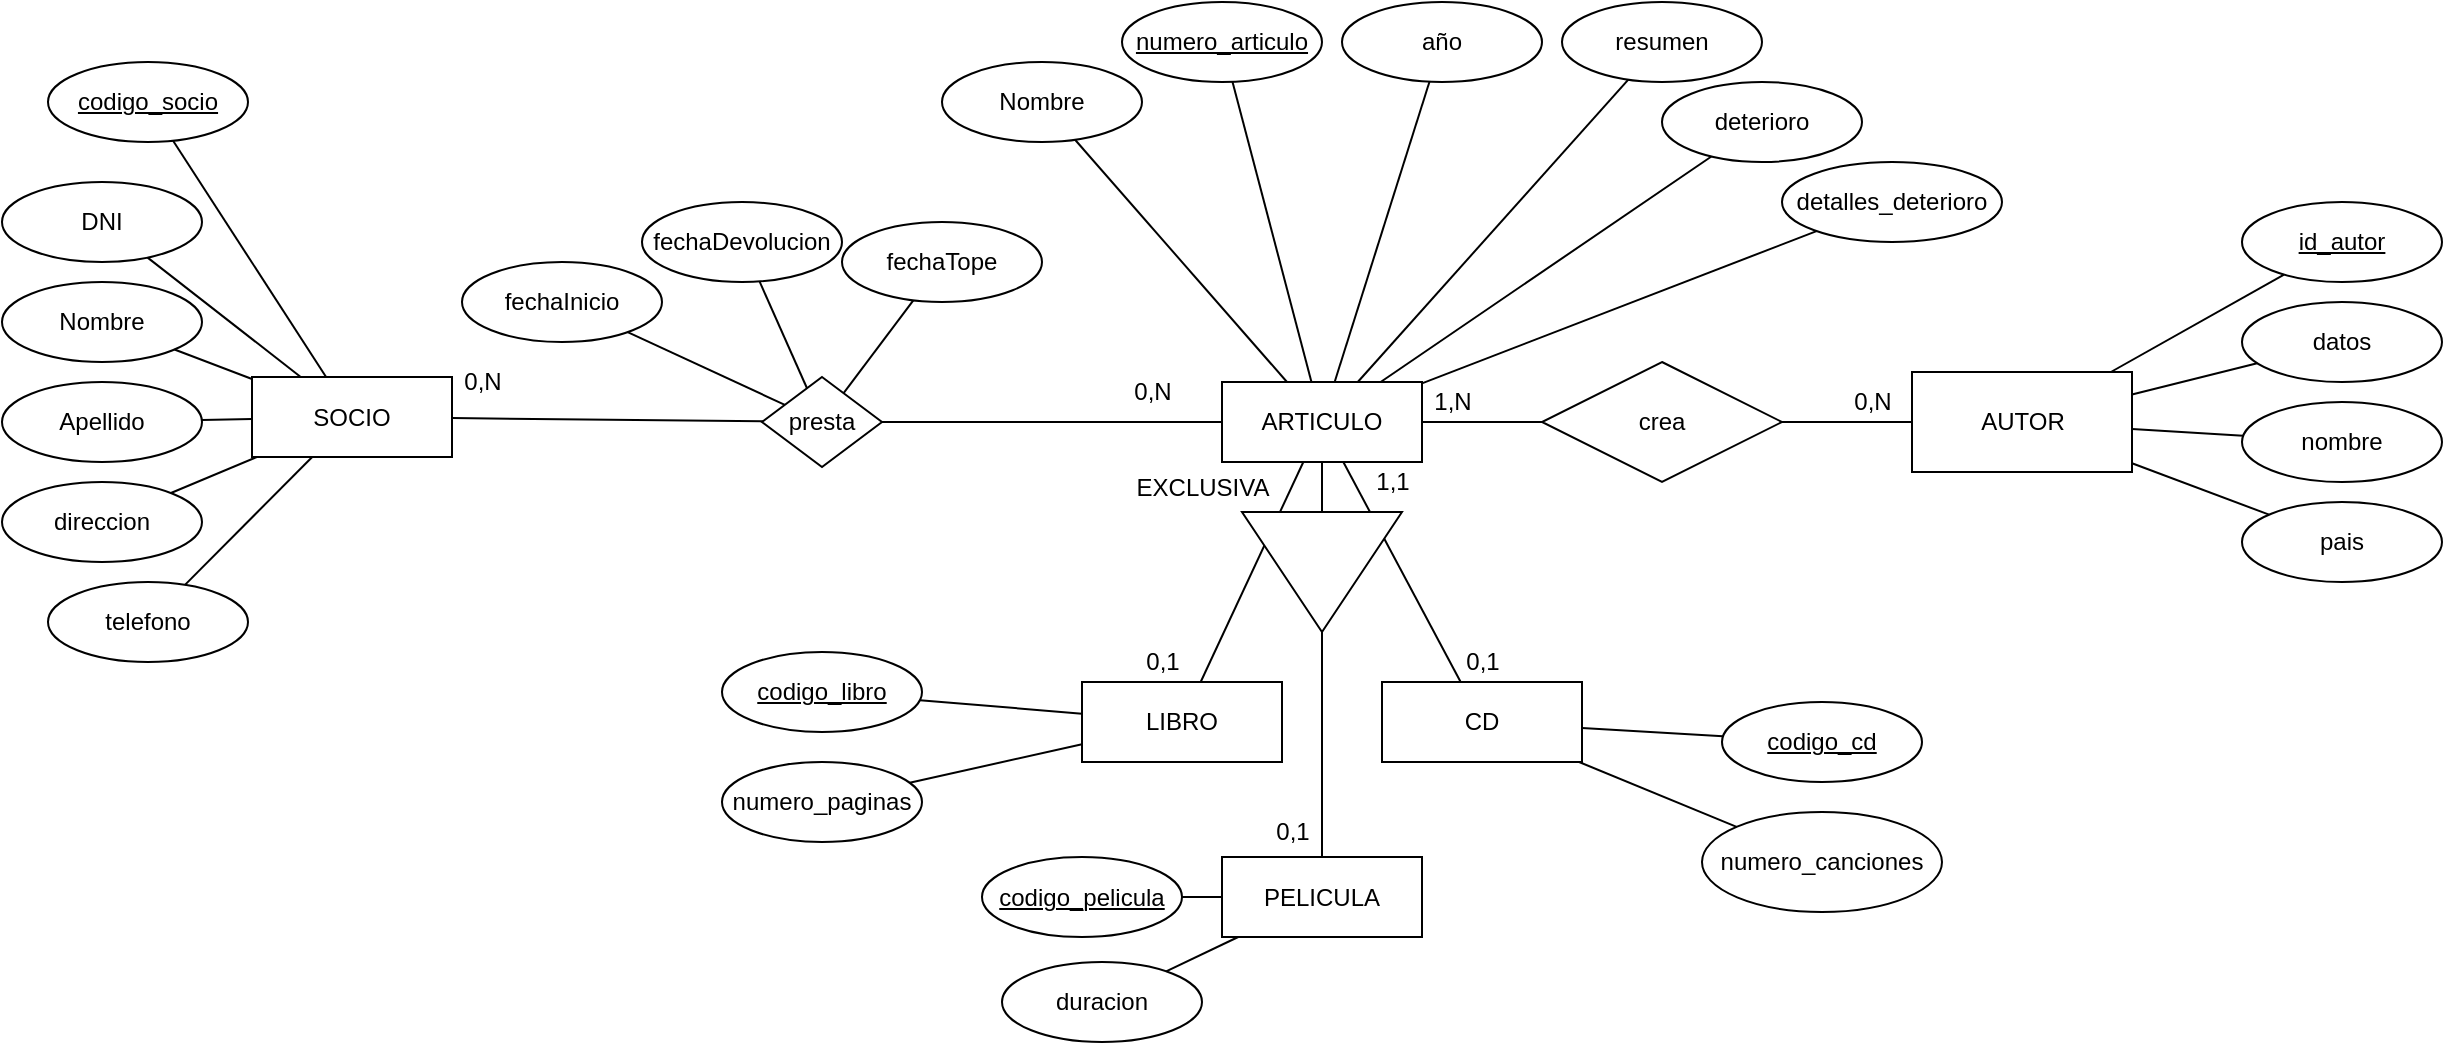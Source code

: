 <mxfile version="16.4.6" type="device"><diagram id="Xe5Xd-qdfBGiluPplewd" name="Page-1"><mxGraphModel dx="2249" dy="1949" grid="1" gridSize="10" guides="1" tooltips="1" connect="1" arrows="1" fold="1" page="1" pageScale="1" pageWidth="827" pageHeight="1169" math="0" shadow="0"><root><mxCell id="0"/><mxCell id="1" parent="0"/><mxCell id="Zk-TW4Lw8n67YCN788Bo-1" value="SOCIO" style="whiteSpace=wrap;html=1;align=center;" parent="1" vertex="1"><mxGeometry x="-225" y="17.5" width="100" height="40" as="geometry"/></mxCell><mxCell id="Zk-TW4Lw8n67YCN788Bo-2" value="&lt;u&gt;codigo_socio&lt;/u&gt;" style="ellipse;whiteSpace=wrap;html=1;align=center;" parent="1" vertex="1"><mxGeometry x="-327" y="-140" width="100" height="40" as="geometry"/></mxCell><mxCell id="Zk-TW4Lw8n67YCN788Bo-4" value="DNI" style="ellipse;whiteSpace=wrap;html=1;align=center;" parent="1" vertex="1"><mxGeometry x="-350" y="-80" width="100" height="40" as="geometry"/></mxCell><mxCell id="Zk-TW4Lw8n67YCN788Bo-5" value="Nombre" style="ellipse;whiteSpace=wrap;html=1;align=center;" parent="1" vertex="1"><mxGeometry x="-350" y="-30" width="100" height="40" as="geometry"/></mxCell><mxCell id="Zk-TW4Lw8n67YCN788Bo-6" value="Apellido" style="ellipse;whiteSpace=wrap;html=1;align=center;" parent="1" vertex="1"><mxGeometry x="-350" y="20" width="100" height="40" as="geometry"/></mxCell><mxCell id="Zk-TW4Lw8n67YCN788Bo-7" value="direccion" style="ellipse;whiteSpace=wrap;html=1;align=center;" parent="1" vertex="1"><mxGeometry x="-350" y="70" width="100" height="40" as="geometry"/></mxCell><mxCell id="Zk-TW4Lw8n67YCN788Bo-8" value="telefono" style="ellipse;whiteSpace=wrap;html=1;align=center;" parent="1" vertex="1"><mxGeometry x="-327" y="120" width="100" height="40" as="geometry"/></mxCell><mxCell id="Zk-TW4Lw8n67YCN788Bo-11" value="" style="endArrow=none;html=1;rounded=0;" parent="1" source="Zk-TW4Lw8n67YCN788Bo-1" target="Zk-TW4Lw8n67YCN788Bo-2" edge="1"><mxGeometry relative="1" as="geometry"><mxPoint x="520" y="380" as="sourcePoint"/><mxPoint x="680" y="380" as="targetPoint"/></mxGeometry></mxCell><mxCell id="Zk-TW4Lw8n67YCN788Bo-12" value="" style="endArrow=none;html=1;rounded=0;" parent="1" source="Zk-TW4Lw8n67YCN788Bo-1" target="Zk-TW4Lw8n67YCN788Bo-4" edge="1"><mxGeometry relative="1" as="geometry"><mxPoint x="520" y="380" as="sourcePoint"/><mxPoint x="680" y="380" as="targetPoint"/></mxGeometry></mxCell><mxCell id="Zk-TW4Lw8n67YCN788Bo-14" value="" style="endArrow=none;html=1;rounded=0;" parent="1" source="Zk-TW4Lw8n67YCN788Bo-1" target="Zk-TW4Lw8n67YCN788Bo-5" edge="1"><mxGeometry relative="1" as="geometry"><mxPoint x="520" y="380" as="sourcePoint"/><mxPoint x="680" y="380" as="targetPoint"/></mxGeometry></mxCell><mxCell id="Zk-TW4Lw8n67YCN788Bo-15" value="" style="endArrow=none;html=1;rounded=0;" parent="1" source="Zk-TW4Lw8n67YCN788Bo-1" target="Zk-TW4Lw8n67YCN788Bo-6" edge="1"><mxGeometry relative="1" as="geometry"><mxPoint x="520" y="380" as="sourcePoint"/><mxPoint x="680" y="380" as="targetPoint"/></mxGeometry></mxCell><mxCell id="Zk-TW4Lw8n67YCN788Bo-16" value="" style="endArrow=none;html=1;rounded=0;" parent="1" source="Zk-TW4Lw8n67YCN788Bo-1" target="Zk-TW4Lw8n67YCN788Bo-7" edge="1"><mxGeometry relative="1" as="geometry"><mxPoint x="520" y="380" as="sourcePoint"/><mxPoint x="680" y="380" as="targetPoint"/></mxGeometry></mxCell><mxCell id="Zk-TW4Lw8n67YCN788Bo-17" value="" style="endArrow=none;html=1;rounded=0;" parent="1" source="Zk-TW4Lw8n67YCN788Bo-1" target="Zk-TW4Lw8n67YCN788Bo-8" edge="1"><mxGeometry relative="1" as="geometry"><mxPoint x="520" y="380" as="sourcePoint"/><mxPoint x="680" y="380" as="targetPoint"/></mxGeometry></mxCell><mxCell id="Zk-TW4Lw8n67YCN788Bo-18" value="ARTICULO" style="whiteSpace=wrap;html=1;align=center;" parent="1" vertex="1"><mxGeometry x="260" y="20" width="100" height="40" as="geometry"/></mxCell><mxCell id="Zk-TW4Lw8n67YCN788Bo-19" value="LIBRO" style="whiteSpace=wrap;html=1;align=center;" parent="1" vertex="1"><mxGeometry x="190" y="170" width="100" height="40" as="geometry"/></mxCell><mxCell id="Zk-TW4Lw8n67YCN788Bo-20" value="CD" style="whiteSpace=wrap;html=1;align=center;" parent="1" vertex="1"><mxGeometry x="340" y="170" width="100" height="40" as="geometry"/></mxCell><mxCell id="Zk-TW4Lw8n67YCN788Bo-21" value="PELICULA" style="whiteSpace=wrap;html=1;align=center;" parent="1" vertex="1"><mxGeometry x="260" y="257.5" width="100" height="40" as="geometry"/></mxCell><mxCell id="Zk-TW4Lw8n67YCN788Bo-22" value="Nombre" style="ellipse;whiteSpace=wrap;html=1;align=center;" parent="1" vertex="1"><mxGeometry x="120" y="-140" width="100" height="40" as="geometry"/></mxCell><mxCell id="Zk-TW4Lw8n67YCN788Bo-23" value="" style="endArrow=none;html=1;rounded=0;" parent="1" source="Zk-TW4Lw8n67YCN788Bo-18" target="Zk-TW4Lw8n67YCN788Bo-22" edge="1"><mxGeometry relative="1" as="geometry"><mxPoint x="420" y="390" as="sourcePoint"/><mxPoint x="580" y="390" as="targetPoint"/></mxGeometry></mxCell><mxCell id="Zk-TW4Lw8n67YCN788Bo-24" value="&lt;u&gt;codigo_libro&lt;/u&gt;" style="ellipse;whiteSpace=wrap;html=1;align=center;" parent="1" vertex="1"><mxGeometry x="10" y="155" width="100" height="40" as="geometry"/></mxCell><mxCell id="Zk-TW4Lw8n67YCN788Bo-25" value="&lt;u&gt;numero_articulo&lt;/u&gt;" style="ellipse;whiteSpace=wrap;html=1;align=center;" parent="1" vertex="1"><mxGeometry x="210" y="-170" width="100" height="40" as="geometry"/></mxCell><mxCell id="Zk-TW4Lw8n67YCN788Bo-26" value="" style="endArrow=none;html=1;rounded=0;" parent="1" source="Zk-TW4Lw8n67YCN788Bo-18" target="Zk-TW4Lw8n67YCN788Bo-25" edge="1"><mxGeometry relative="1" as="geometry"><mxPoint x="420" y="390" as="sourcePoint"/><mxPoint x="580" y="390" as="targetPoint"/></mxGeometry></mxCell><mxCell id="Zk-TW4Lw8n67YCN788Bo-27" value="&lt;u&gt;codigo_pelicula&lt;/u&gt;" style="ellipse;whiteSpace=wrap;html=1;align=center;" parent="1" vertex="1"><mxGeometry x="140" y="257.5" width="100" height="40" as="geometry"/></mxCell><mxCell id="Zk-TW4Lw8n67YCN788Bo-28" value="&lt;u&gt;codigo_cd&lt;/u&gt;" style="ellipse;whiteSpace=wrap;html=1;align=center;" parent="1" vertex="1"><mxGeometry x="510" y="180" width="100" height="40" as="geometry"/></mxCell><mxCell id="Zk-TW4Lw8n67YCN788Bo-29" value="" style="endArrow=none;html=1;rounded=0;" parent="1" source="Zk-TW4Lw8n67YCN788Bo-20" target="Zk-TW4Lw8n67YCN788Bo-28" edge="1"><mxGeometry relative="1" as="geometry"><mxPoint x="435" y="405" as="sourcePoint"/><mxPoint x="595" y="405" as="targetPoint"/></mxGeometry></mxCell><mxCell id="Zk-TW4Lw8n67YCN788Bo-30" value="" style="endArrow=none;html=1;rounded=0;" parent="1" source="Zk-TW4Lw8n67YCN788Bo-27" target="Zk-TW4Lw8n67YCN788Bo-21" edge="1"><mxGeometry relative="1" as="geometry"><mxPoint x="435" y="415" as="sourcePoint"/><mxPoint x="595" y="415" as="targetPoint"/></mxGeometry></mxCell><mxCell id="Zk-TW4Lw8n67YCN788Bo-31" value="" style="endArrow=none;html=1;rounded=0;" parent="1" source="Zk-TW4Lw8n67YCN788Bo-19" target="Zk-TW4Lw8n67YCN788Bo-24" edge="1"><mxGeometry relative="1" as="geometry"><mxPoint x="435" y="415" as="sourcePoint"/><mxPoint x="595" y="415" as="targetPoint"/></mxGeometry></mxCell><mxCell id="Zk-TW4Lw8n67YCN788Bo-32" value="año" style="ellipse;whiteSpace=wrap;html=1;align=center;" parent="1" vertex="1"><mxGeometry x="320" y="-170" width="100" height="40" as="geometry"/></mxCell><mxCell id="Zk-TW4Lw8n67YCN788Bo-33" value="resumen" style="ellipse;whiteSpace=wrap;html=1;align=center;" parent="1" vertex="1"><mxGeometry x="430" y="-170" width="100" height="40" as="geometry"/></mxCell><mxCell id="Zk-TW4Lw8n67YCN788Bo-35" value="" style="endArrow=none;html=1;rounded=0;" parent="1" source="Zk-TW4Lw8n67YCN788Bo-18" target="Zk-TW4Lw8n67YCN788Bo-32" edge="1"><mxGeometry relative="1" as="geometry"><mxPoint x="420" y="330" as="sourcePoint"/><mxPoint x="580" y="330" as="targetPoint"/></mxGeometry></mxCell><mxCell id="Zk-TW4Lw8n67YCN788Bo-37" value="" style="endArrow=none;html=1;rounded=0;" parent="1" source="Zk-TW4Lw8n67YCN788Bo-18" target="Zk-TW4Lw8n67YCN788Bo-33" edge="1"><mxGeometry relative="1" as="geometry"><mxPoint x="420" y="150" as="sourcePoint"/><mxPoint x="580" y="150" as="targetPoint"/></mxGeometry></mxCell><mxCell id="Zk-TW4Lw8n67YCN788Bo-42" value="numero_paginas" style="ellipse;whiteSpace=wrap;html=1;align=center;" parent="1" vertex="1"><mxGeometry x="10" y="210" width="100" height="40" as="geometry"/></mxCell><mxCell id="Zk-TW4Lw8n67YCN788Bo-43" value="" style="endArrow=none;html=1;rounded=0;" parent="1" source="Zk-TW4Lw8n67YCN788Bo-42" target="Zk-TW4Lw8n67YCN788Bo-19" edge="1"><mxGeometry relative="1" as="geometry"><mxPoint x="435" y="235" as="sourcePoint"/><mxPoint x="595" y="235" as="targetPoint"/></mxGeometry></mxCell><mxCell id="Zk-TW4Lw8n67YCN788Bo-46" value="AUTOR" style="html=1;" parent="1" vertex="1"><mxGeometry x="605" y="15" width="110" height="50" as="geometry"/></mxCell><mxCell id="Zk-TW4Lw8n67YCN788Bo-47" value="nombre" style="ellipse;whiteSpace=wrap;html=1;align=center;" parent="1" vertex="1"><mxGeometry x="770" y="30" width="100" height="40" as="geometry"/></mxCell><mxCell id="Zk-TW4Lw8n67YCN788Bo-48" value="pais" style="ellipse;whiteSpace=wrap;html=1;align=center;" parent="1" vertex="1"><mxGeometry x="770" y="80" width="100" height="40" as="geometry"/></mxCell><mxCell id="Zk-TW4Lw8n67YCN788Bo-49" value="" style="endArrow=none;html=1;rounded=0;" parent="1" source="Zk-TW4Lw8n67YCN788Bo-46" target="Zk-TW4Lw8n67YCN788Bo-47" edge="1"><mxGeometry relative="1" as="geometry"><mxPoint x="420" y="150" as="sourcePoint"/><mxPoint x="580" y="150" as="targetPoint"/></mxGeometry></mxCell><mxCell id="Zk-TW4Lw8n67YCN788Bo-50" value="" style="endArrow=none;html=1;rounded=0;" parent="1" source="Zk-TW4Lw8n67YCN788Bo-46" target="Zk-TW4Lw8n67YCN788Bo-48" edge="1"><mxGeometry relative="1" as="geometry"><mxPoint x="420" y="150" as="sourcePoint"/><mxPoint x="580" y="150" as="targetPoint"/></mxGeometry></mxCell><mxCell id="Zk-TW4Lw8n67YCN788Bo-51" value="datos" style="ellipse;whiteSpace=wrap;html=1;align=center;" parent="1" vertex="1"><mxGeometry x="770" y="-20" width="100" height="40" as="geometry"/></mxCell><mxCell id="Zk-TW4Lw8n67YCN788Bo-52" value="" style="endArrow=none;html=1;rounded=0;" parent="1" source="Zk-TW4Lw8n67YCN788Bo-46" target="Zk-TW4Lw8n67YCN788Bo-51" edge="1"><mxGeometry relative="1" as="geometry"><mxPoint x="420" y="150" as="sourcePoint"/><mxPoint x="580" y="150" as="targetPoint"/></mxGeometry></mxCell><mxCell id="Zk-TW4Lw8n67YCN788Bo-54" value="crea" style="shape=rhombus;perimeter=rhombusPerimeter;whiteSpace=wrap;html=1;align=center;" parent="1" vertex="1"><mxGeometry x="420" y="10" width="120" height="60" as="geometry"/></mxCell><mxCell id="Zk-TW4Lw8n67YCN788Bo-55" value="" style="endArrow=none;html=1;rounded=0;" parent="1" source="Zk-TW4Lw8n67YCN788Bo-54" target="Zk-TW4Lw8n67YCN788Bo-46" edge="1"><mxGeometry relative="1" as="geometry"><mxPoint x="420" y="150" as="sourcePoint"/><mxPoint x="580" y="150" as="targetPoint"/></mxGeometry></mxCell><mxCell id="Zk-TW4Lw8n67YCN788Bo-56" value="" style="endArrow=none;html=1;rounded=0;" parent="1" source="Zk-TW4Lw8n67YCN788Bo-18" target="Zk-TW4Lw8n67YCN788Bo-54" edge="1"><mxGeometry relative="1" as="geometry"><mxPoint x="420" y="150" as="sourcePoint"/><mxPoint x="580" y="150" as="targetPoint"/></mxGeometry></mxCell><mxCell id="Zk-TW4Lw8n67YCN788Bo-57" value="numero_canciones" style="ellipse;whiteSpace=wrap;html=1;align=center;" parent="1" vertex="1"><mxGeometry x="500" y="235" width="120" height="50" as="geometry"/></mxCell><mxCell id="Zk-TW4Lw8n67YCN788Bo-58" value="" style="endArrow=none;html=1;rounded=0;" parent="1" source="Zk-TW4Lw8n67YCN788Bo-20" target="Zk-TW4Lw8n67YCN788Bo-57" edge="1"><mxGeometry relative="1" as="geometry"><mxPoint x="435" y="225" as="sourcePoint"/><mxPoint x="595" y="225" as="targetPoint"/></mxGeometry></mxCell><mxCell id="Zk-TW4Lw8n67YCN788Bo-60" value="duracion" style="ellipse;whiteSpace=wrap;html=1;align=center;" parent="1" vertex="1"><mxGeometry x="150" y="310" width="100" height="40" as="geometry"/></mxCell><mxCell id="Zk-TW4Lw8n67YCN788Bo-61" value="" style="endArrow=none;html=1;rounded=0;" parent="1" source="Zk-TW4Lw8n67YCN788Bo-60" target="Zk-TW4Lw8n67YCN788Bo-21" edge="1"><mxGeometry relative="1" as="geometry"><mxPoint x="435" y="235" as="sourcePoint"/><mxPoint x="325" y="265" as="targetPoint"/></mxGeometry></mxCell><mxCell id="Zk-TW4Lw8n67YCN788Bo-62" value="deterioro" style="ellipse;whiteSpace=wrap;html=1;align=center;" parent="1" vertex="1"><mxGeometry x="480" y="-130" width="100" height="40" as="geometry"/></mxCell><mxCell id="Zk-TW4Lw8n67YCN788Bo-63" value="detalles_deterioro" style="ellipse;whiteSpace=wrap;html=1;align=center;" parent="1" vertex="1"><mxGeometry x="540" y="-90" width="110" height="40" as="geometry"/></mxCell><mxCell id="Zk-TW4Lw8n67YCN788Bo-64" value="" style="endArrow=none;html=1;rounded=0;" parent="1" source="Zk-TW4Lw8n67YCN788Bo-18" target="Zk-TW4Lw8n67YCN788Bo-62" edge="1"><mxGeometry relative="1" as="geometry"><mxPoint x="420" y="150" as="sourcePoint"/><mxPoint x="580" y="150" as="targetPoint"/></mxGeometry></mxCell><mxCell id="Zk-TW4Lw8n67YCN788Bo-66" value="" style="endArrow=none;html=1;rounded=0;" parent="1" source="Zk-TW4Lw8n67YCN788Bo-18" target="Zk-TW4Lw8n67YCN788Bo-63" edge="1"><mxGeometry relative="1" as="geometry"><mxPoint x="420" y="150" as="sourcePoint"/><mxPoint x="580" y="150" as="targetPoint"/></mxGeometry></mxCell><mxCell id="Zk-TW4Lw8n67YCN788Bo-71" value="fechaInicio" style="ellipse;whiteSpace=wrap;html=1;align=center;" parent="1" vertex="1"><mxGeometry x="-120" y="-40" width="100" height="40" as="geometry"/></mxCell><mxCell id="Zk-TW4Lw8n67YCN788Bo-72" value="fechaTope" style="ellipse;whiteSpace=wrap;html=1;align=center;" parent="1" vertex="1"><mxGeometry x="70" y="-60" width="100" height="40" as="geometry"/></mxCell><mxCell id="Zk-TW4Lw8n67YCN788Bo-73" value="fechaDevolucion" style="ellipse;whiteSpace=wrap;html=1;align=center;" parent="1" vertex="1"><mxGeometry x="-30" y="-70" width="100" height="40" as="geometry"/></mxCell><mxCell id="zGnp5owklqfFa4CL0AID-3" value="" style="endArrow=none;html=1;rounded=0;" edge="1" parent="1" source="Zk-TW4Lw8n67YCN788Bo-73" target="zGnp5owklqfFa4CL0AID-6"><mxGeometry relative="1" as="geometry"><mxPoint x="-10" y="190" as="sourcePoint"/><mxPoint x="150" y="190" as="targetPoint"/></mxGeometry></mxCell><mxCell id="zGnp5owklqfFa4CL0AID-4" value="" style="endArrow=none;html=1;rounded=0;" edge="1" parent="1" source="Zk-TW4Lw8n67YCN788Bo-71" target="zGnp5owklqfFa4CL0AID-6"><mxGeometry relative="1" as="geometry"><mxPoint x="-10" y="190" as="sourcePoint"/><mxPoint x="150" y="190" as="targetPoint"/></mxGeometry></mxCell><mxCell id="zGnp5owklqfFa4CL0AID-5" value="" style="endArrow=none;html=1;rounded=0;" edge="1" parent="1" source="Zk-TW4Lw8n67YCN788Bo-72" target="zGnp5owklqfFa4CL0AID-6"><mxGeometry relative="1" as="geometry"><mxPoint x="-10" y="190" as="sourcePoint"/><mxPoint x="150" y="190" as="targetPoint"/></mxGeometry></mxCell><mxCell id="zGnp5owklqfFa4CL0AID-6" value="presta" style="shape=rhombus;perimeter=rhombusPerimeter;whiteSpace=wrap;html=1;align=center;" vertex="1" parent="1"><mxGeometry x="30" y="17.5" width="60" height="45" as="geometry"/></mxCell><mxCell id="zGnp5owklqfFa4CL0AID-7" value="" style="endArrow=none;html=1;rounded=0;" edge="1" parent="1" source="Zk-TW4Lw8n67YCN788Bo-1" target="zGnp5owklqfFa4CL0AID-6"><mxGeometry relative="1" as="geometry"><mxPoint x="-10" y="190" as="sourcePoint"/><mxPoint x="150" y="190" as="targetPoint"/></mxGeometry></mxCell><mxCell id="zGnp5owklqfFa4CL0AID-8" value="" style="endArrow=none;html=1;rounded=0;" edge="1" parent="1" source="zGnp5owklqfFa4CL0AID-6" target="Zk-TW4Lw8n67YCN788Bo-18"><mxGeometry relative="1" as="geometry"><mxPoint x="-10" y="190" as="sourcePoint"/><mxPoint x="-90" y="39.219" as="targetPoint"/></mxGeometry></mxCell><mxCell id="zGnp5owklqfFa4CL0AID-9" value="0,N" style="text;html=1;align=center;verticalAlign=middle;resizable=0;points=[];autosize=1;strokeColor=none;fillColor=none;" vertex="1" parent="1"><mxGeometry x="-125" y="10" width="30" height="20" as="geometry"/></mxCell><mxCell id="zGnp5owklqfFa4CL0AID-11" value="0,N" style="text;html=1;align=center;verticalAlign=middle;resizable=0;points=[];autosize=1;strokeColor=none;fillColor=none;" vertex="1" parent="1"><mxGeometry x="210" y="15" width="30" height="20" as="geometry"/></mxCell><mxCell id="zGnp5owklqfFa4CL0AID-14" value="&lt;u&gt;id_autor&lt;/u&gt;" style="ellipse;whiteSpace=wrap;html=1;align=center;" vertex="1" parent="1"><mxGeometry x="770" y="-70" width="100" height="40" as="geometry"/></mxCell><mxCell id="zGnp5owklqfFa4CL0AID-17" value="" style="endArrow=none;html=1;rounded=0;" edge="1" parent="1" source="Zk-TW4Lw8n67YCN788Bo-46" target="zGnp5owklqfFa4CL0AID-14"><mxGeometry relative="1" as="geometry"><mxPoint x="120" y="200" as="sourcePoint"/><mxPoint x="280" y="200" as="targetPoint"/></mxGeometry></mxCell><mxCell id="zGnp5owklqfFa4CL0AID-18" value="0,N" style="text;html=1;align=center;verticalAlign=middle;resizable=0;points=[];autosize=1;strokeColor=none;fillColor=none;" vertex="1" parent="1"><mxGeometry x="570" y="20" width="30" height="20" as="geometry"/></mxCell><mxCell id="zGnp5owklqfFa4CL0AID-19" value="1,N" style="text;html=1;align=center;verticalAlign=middle;resizable=0;points=[];autosize=1;strokeColor=none;fillColor=none;" vertex="1" parent="1"><mxGeometry x="360" y="20" width="30" height="20" as="geometry"/></mxCell><mxCell id="zGnp5owklqfFa4CL0AID-20" value="" style="endArrow=none;html=1;rounded=0;" edge="1" parent="1" source="Zk-TW4Lw8n67YCN788Bo-19" target="Zk-TW4Lw8n67YCN788Bo-18"><mxGeometry relative="1" as="geometry"><mxPoint x="110" y="200" as="sourcePoint"/><mxPoint x="270" y="200" as="targetPoint"/></mxGeometry></mxCell><mxCell id="zGnp5owklqfFa4CL0AID-21" value="" style="endArrow=none;html=1;rounded=0;startArrow=none;" edge="1" parent="1" source="zGnp5owklqfFa4CL0AID-24" target="Zk-TW4Lw8n67YCN788Bo-21"><mxGeometry relative="1" as="geometry"><mxPoint x="110" y="200" as="sourcePoint"/><mxPoint x="270" y="200" as="targetPoint"/></mxGeometry></mxCell><mxCell id="zGnp5owklqfFa4CL0AID-22" value="" style="endArrow=none;html=1;rounded=0;" edge="1" parent="1" source="Zk-TW4Lw8n67YCN788Bo-18" target="Zk-TW4Lw8n67YCN788Bo-20"><mxGeometry relative="1" as="geometry"><mxPoint x="110" y="200" as="sourcePoint"/><mxPoint x="270" y="200" as="targetPoint"/></mxGeometry></mxCell><mxCell id="zGnp5owklqfFa4CL0AID-24" value="" style="triangle;whiteSpace=wrap;html=1;rotation=90;" vertex="1" parent="1"><mxGeometry x="280" y="75" width="60" height="80" as="geometry"/></mxCell><mxCell id="zGnp5owklqfFa4CL0AID-25" value="" style="endArrow=none;html=1;rounded=0;" edge="1" parent="1" source="Zk-TW4Lw8n67YCN788Bo-18" target="zGnp5owklqfFa4CL0AID-24"><mxGeometry relative="1" as="geometry"><mxPoint x="310" y="60" as="sourcePoint"/><mxPoint x="310" y="285" as="targetPoint"/></mxGeometry></mxCell><mxCell id="zGnp5owklqfFa4CL0AID-26" value="0,1" style="text;html=1;align=center;verticalAlign=middle;resizable=0;points=[];autosize=1;strokeColor=none;fillColor=none;" vertex="1" parent="1"><mxGeometry x="215" y="150" width="30" height="20" as="geometry"/></mxCell><mxCell id="zGnp5owklqfFa4CL0AID-27" value="0,1" style="text;html=1;align=center;verticalAlign=middle;resizable=0;points=[];autosize=1;strokeColor=none;fillColor=none;" vertex="1" parent="1"><mxGeometry x="280" y="235" width="30" height="20" as="geometry"/></mxCell><mxCell id="zGnp5owklqfFa4CL0AID-29" value="0,1" style="text;html=1;align=center;verticalAlign=middle;resizable=0;points=[];autosize=1;strokeColor=none;fillColor=none;" vertex="1" parent="1"><mxGeometry x="375" y="150" width="30" height="20" as="geometry"/></mxCell><mxCell id="zGnp5owklqfFa4CL0AID-30" value="1,1" style="text;html=1;align=center;verticalAlign=middle;resizable=0;points=[];autosize=1;strokeColor=none;fillColor=none;" vertex="1" parent="1"><mxGeometry x="330" y="60" width="30" height="20" as="geometry"/></mxCell><mxCell id="zGnp5owklqfFa4CL0AID-32" value="EXCLUSIVA" style="text;html=1;align=center;verticalAlign=middle;resizable=0;points=[];autosize=1;strokeColor=none;fillColor=none;" vertex="1" parent="1"><mxGeometry x="210" y="62.5" width="80" height="20" as="geometry"/></mxCell></root></mxGraphModel></diagram></mxfile>